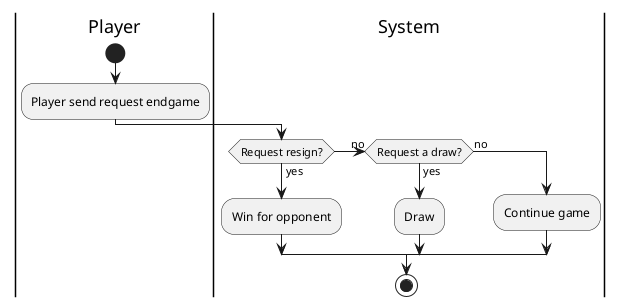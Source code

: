 @startuml
|Player|
start
:Player send request endgame;
|System|
if (Request resign?) then (yes)
:Win for opponent;
(no) elseif (Request a draw?) then (yes)
  :Draw;
else (no)
  :Continue game;
endif
stop
@enduml
